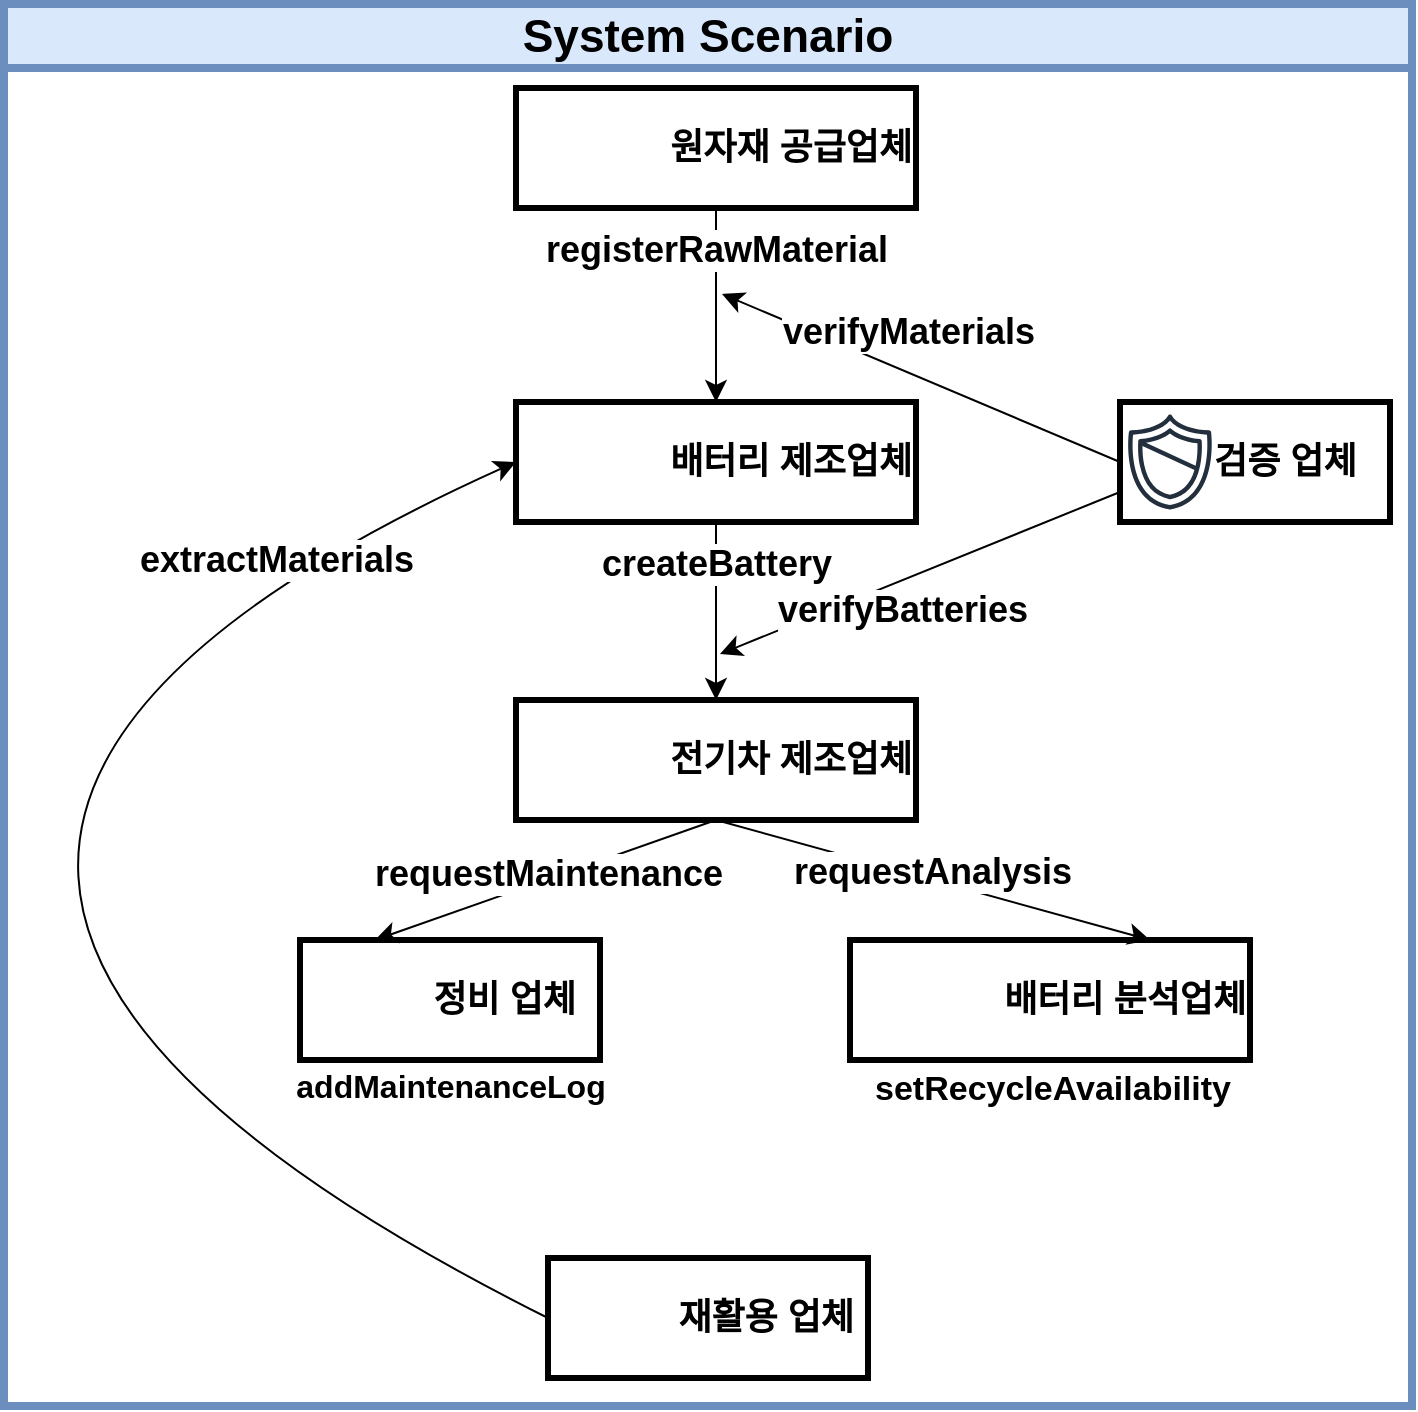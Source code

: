<mxfile version="24.7.17">
  <diagram name="페이지-1" id="_aSgN8ptDvo-KN75viGg">
    <mxGraphModel dx="1400" dy="1691" grid="0" gridSize="10" guides="1" tooltips="1" connect="1" arrows="1" fold="1" page="0" pageScale="1" pageWidth="827" pageHeight="1169" math="0" shadow="0">
      <root>
        <mxCell id="0" />
        <mxCell id="1" parent="0" />
        <mxCell id="p_-nyIwOdOY0o2xYQ9De-37" style="edgeStyle=none;curved=1;rounded=0;orthogonalLoop=1;jettySize=auto;html=1;exitX=0;exitY=0.5;exitDx=0;exitDy=0;fontSize=12;startSize=8;endSize=8;" parent="1" source="p_-nyIwOdOY0o2xYQ9De-5" edge="1">
          <mxGeometry relative="1" as="geometry">
            <mxPoint x="381" y="-290" as="targetPoint" />
          </mxGeometry>
        </mxCell>
        <mxCell id="p_-nyIwOdOY0o2xYQ9De-38" value="&lt;font style=&quot;font-size: 18px;&quot;&gt;&lt;b&gt;verifyMaterials&lt;/b&gt;&lt;/font&gt;" style="edgeLabel;html=1;align=center;verticalAlign=middle;resizable=0;points=[];fontSize=12;" parent="p_-nyIwOdOY0o2xYQ9De-37" vertex="1" connectable="0">
          <mxGeometry x="0.142" y="-1" relative="1" as="geometry">
            <mxPoint x="7" y="-16" as="offset" />
          </mxGeometry>
        </mxCell>
        <mxCell id="p_-nyIwOdOY0o2xYQ9De-40" style="edgeStyle=none;curved=1;rounded=0;orthogonalLoop=1;jettySize=auto;html=1;exitX=0;exitY=0.75;exitDx=0;exitDy=0;fontSize=12;startSize=8;endSize=8;" parent="1" source="p_-nyIwOdOY0o2xYQ9De-5" edge="1">
          <mxGeometry relative="1" as="geometry">
            <mxPoint x="380" y="-110" as="targetPoint" />
          </mxGeometry>
        </mxCell>
        <mxCell id="p_-nyIwOdOY0o2xYQ9De-41" value="&lt;font style=&quot;font-size: 18px;&quot;&gt;&lt;b&gt;verifyBatteries&lt;/b&gt;&lt;/font&gt;" style="edgeLabel;html=1;align=center;verticalAlign=middle;resizable=0;points=[];fontSize=12;" parent="p_-nyIwOdOY0o2xYQ9De-40" vertex="1" connectable="0">
          <mxGeometry x="-0.088" y="-3" relative="1" as="geometry">
            <mxPoint x="-17" y="25" as="offset" />
          </mxGeometry>
        </mxCell>
        <mxCell id="p_-nyIwOdOY0o2xYQ9De-45" value="&lt;span style=&quot;font-size: 23px;&quot;&gt;System Scenario&lt;/span&gt;" style="swimlane;whiteSpace=wrap;html=1;strokeColor=#6c8ebf;fillColor=#dae8fc;strokeWidth=4;startSize=32;" parent="1" vertex="1">
          <mxGeometry x="22" y="-435" width="704" height="701" as="geometry">
            <mxRectangle x="22" y="-435" width="145" height="30" as="alternateBounds" />
          </mxGeometry>
        </mxCell>
        <mxCell id="p_-nyIwOdOY0o2xYQ9De-4" value="&lt;font style=&quot;font-size: 18px;&quot;&gt;&lt;b&gt;원자재 공급업체&lt;/b&gt;&lt;/font&gt;" style="rounded=0;whiteSpace=wrap;html=1;align=right;strokeWidth=3;" parent="p_-nyIwOdOY0o2xYQ9De-45" vertex="1">
          <mxGeometry x="256" y="42" width="200" height="60" as="geometry" />
        </mxCell>
        <mxCell id="p_-nyIwOdOY0o2xYQ9De-11" value="" style="shape=image;html=1;verticalAlign=top;verticalLabelPosition=bottom;labelBackgroundColor=#ffffff;imageAspect=0;aspect=fixed;image=https://cdn3.iconfinder.com/data/icons/energy-and-power-glyph-24-px/24/Factory_industry_mill_power_plant_production_unit-128.png" parent="p_-nyIwOdOY0o2xYQ9De-45" vertex="1">
          <mxGeometry x="263" y="47" width="50" height="50" as="geometry" />
        </mxCell>
        <mxCell id="p_-nyIwOdOY0o2xYQ9De-5" value="&lt;font style=&quot;font-size: 18px;&quot;&gt;&lt;b&gt;&amp;nbsp; &amp;nbsp; &amp;nbsp; &amp;nbsp; &amp;nbsp;검증 업체&amp;nbsp;&amp;nbsp;&lt;/b&gt;&lt;/font&gt;" style="rounded=0;whiteSpace=wrap;html=1;align=left;strokeWidth=3;" parent="p_-nyIwOdOY0o2xYQ9De-45" vertex="1">
          <mxGeometry x="558" y="199" width="135" height="60" as="geometry" />
        </mxCell>
        <mxCell id="p_-nyIwOdOY0o2xYQ9De-12" value="" style="sketch=0;outlineConnect=0;fontColor=#232F3E;gradientColor=none;fillColor=#232F3D;strokeColor=none;dashed=0;verticalLabelPosition=bottom;verticalAlign=top;align=center;html=1;fontSize=12;fontStyle=0;aspect=fixed;pointerEvents=1;shape=mxgraph.aws4.shield2;" parent="p_-nyIwOdOY0o2xYQ9De-45" vertex="1">
          <mxGeometry x="558" y="204" width="50" height="50" as="geometry" />
        </mxCell>
        <mxCell id="p_-nyIwOdOY0o2xYQ9De-10" value="&lt;font style=&quot;font-size: 18px;&quot;&gt;&lt;b&gt;재활용 업체&amp;nbsp;&lt;/b&gt;&lt;/font&gt;" style="rounded=0;whiteSpace=wrap;html=1;align=right;strokeWidth=3;" parent="p_-nyIwOdOY0o2xYQ9De-45" vertex="1">
          <mxGeometry x="272" y="627" width="160" height="60" as="geometry" />
        </mxCell>
        <mxCell id="p_-nyIwOdOY0o2xYQ9De-17" value="" style="shape=image;html=1;verticalAlign=top;verticalLabelPosition=bottom;labelBackgroundColor=#ffffff;imageAspect=0;aspect=fixed;image=https://cdn0.iconfinder.com/data/icons/phosphor-duotone-vol-3/256/recycle-duotone-128.png" parent="p_-nyIwOdOY0o2xYQ9De-45" vertex="1">
          <mxGeometry x="278" y="632" width="50" height="50" as="geometry" />
        </mxCell>
        <mxCell id="p_-nyIwOdOY0o2xYQ9De-9" value="&lt;font style=&quot;font-size: 18px;&quot;&gt;&lt;b&gt;배터리 분석업체&lt;/b&gt;&lt;/font&gt;" style="rounded=0;whiteSpace=wrap;html=1;align=right;strokeWidth=3;" parent="p_-nyIwOdOY0o2xYQ9De-45" vertex="1">
          <mxGeometry x="423" y="468" width="200" height="60" as="geometry" />
        </mxCell>
        <mxCell id="p_-nyIwOdOY0o2xYQ9De-16" value="" style="shape=image;html=1;verticalAlign=top;verticalLabelPosition=bottom;labelBackgroundColor=#ffffff;imageAspect=0;aspect=fixed;image=https://cdn3.iconfinder.com/data/icons/geosm-e-commerce/48/logs-2-128.png" parent="p_-nyIwOdOY0o2xYQ9De-45" vertex="1">
          <mxGeometry x="428" y="471" width="60" height="60" as="geometry" />
        </mxCell>
        <mxCell id="p_-nyIwOdOY0o2xYQ9De-28" value="&lt;font style=&quot;font-size: 17px;&quot;&gt;&lt;b&gt;setRecycleAvailability&lt;/b&gt;&lt;/font&gt;" style="text;html=1;align=center;verticalAlign=middle;resizable=0;points=[];autosize=1;strokeColor=none;fillColor=none;fontSize=16;" parent="p_-nyIwOdOY0o2xYQ9De-45" vertex="1">
          <mxGeometry x="425.5" y="527" width="196" height="32" as="geometry" />
        </mxCell>
        <mxCell id="p_-nyIwOdOY0o2xYQ9De-8" value="&lt;font style=&quot;font-size: 18px;&quot;&gt;&lt;b&gt;정비 업체&amp;nbsp;&amp;nbsp;&lt;/b&gt;&lt;/font&gt;" style="rounded=0;whiteSpace=wrap;html=1;align=right;strokeWidth=3;" parent="p_-nyIwOdOY0o2xYQ9De-45" vertex="1">
          <mxGeometry x="148" y="468" width="150" height="60" as="geometry" />
        </mxCell>
        <mxCell id="p_-nyIwOdOY0o2xYQ9De-15" value="" style="shape=image;html=1;verticalAlign=top;verticalLabelPosition=bottom;labelBackgroundColor=#ffffff;imageAspect=0;aspect=fixed;image=https://cdn1.iconfinder.com/data/icons/ios-11-glyphs/30/maintenance-128.png" parent="p_-nyIwOdOY0o2xYQ9De-45" vertex="1">
          <mxGeometry x="155" y="476" width="50" height="50" as="geometry" />
        </mxCell>
        <mxCell id="p_-nyIwOdOY0o2xYQ9De-27" value="&lt;font style=&quot;font-size: 16px;&quot;&gt;&lt;b&gt;addMaintenanceLog&lt;/b&gt;&lt;/font&gt;" style="text;html=1;align=center;verticalAlign=middle;resizable=0;points=[];autosize=1;strokeColor=none;fillColor=none;fontSize=16;" parent="p_-nyIwOdOY0o2xYQ9De-45" vertex="1">
          <mxGeometry x="136.5" y="525" width="173" height="31" as="geometry" />
        </mxCell>
        <mxCell id="p_-nyIwOdOY0o2xYQ9De-24" style="edgeStyle=none;curved=1;rounded=0;orthogonalLoop=1;jettySize=auto;html=1;exitX=0.5;exitY=1;exitDx=0;exitDy=0;fontSize=12;startSize=8;endSize=8;entryX=0.75;entryY=0;entryDx=0;entryDy=0;" parent="p_-nyIwOdOY0o2xYQ9De-45" source="p_-nyIwOdOY0o2xYQ9De-7" target="p_-nyIwOdOY0o2xYQ9De-9" edge="1">
          <mxGeometry relative="1" as="geometry">
            <mxPoint x="446" y="419" as="targetPoint" />
          </mxGeometry>
        </mxCell>
        <mxCell id="y_Eu_Wxmn9HbcLYpdsyG-1" value="&lt;font style=&quot;font-size: 18px;&quot;&gt;&lt;b&gt;requestAnalysis&lt;/b&gt;&lt;/font&gt;" style="edgeLabel;html=1;align=center;verticalAlign=middle;resizable=0;points=[];fontSize=12;" parent="p_-nyIwOdOY0o2xYQ9De-24" vertex="1" connectable="0">
          <mxGeometry x="-0.231" y="1" relative="1" as="geometry">
            <mxPoint x="24" y="4" as="offset" />
          </mxGeometry>
        </mxCell>
        <mxCell id="p_-nyIwOdOY0o2xYQ9De-23" style="edgeStyle=none;curved=1;rounded=0;orthogonalLoop=1;jettySize=auto;html=1;exitX=0.5;exitY=1;exitDx=0;exitDy=0;entryX=0.25;entryY=0;entryDx=0;entryDy=0;fontSize=12;startSize=8;endSize=8;" parent="p_-nyIwOdOY0o2xYQ9De-45" source="p_-nyIwOdOY0o2xYQ9De-7" target="p_-nyIwOdOY0o2xYQ9De-8" edge="1">
          <mxGeometry relative="1" as="geometry" />
        </mxCell>
        <mxCell id="p_-nyIwOdOY0o2xYQ9De-25" value="&lt;font style=&quot;font-size: 18px;&quot;&gt;&lt;b&gt;requestMaintenance&lt;/b&gt;&lt;/font&gt;" style="edgeLabel;html=1;align=center;verticalAlign=middle;resizable=0;points=[];fontSize=12;" parent="p_-nyIwOdOY0o2xYQ9De-23" vertex="1" connectable="0">
          <mxGeometry x="-0.025" y="-3" relative="1" as="geometry">
            <mxPoint as="offset" />
          </mxGeometry>
        </mxCell>
        <mxCell id="p_-nyIwOdOY0o2xYQ9De-7" value="&lt;font style=&quot;font-size: 18px;&quot;&gt;&lt;b&gt;전기차 제조업체&lt;/b&gt;&lt;/font&gt;" style="rounded=0;whiteSpace=wrap;html=1;align=right;strokeWidth=3;" parent="p_-nyIwOdOY0o2xYQ9De-45" vertex="1">
          <mxGeometry x="256" y="348" width="200" height="60" as="geometry" />
        </mxCell>
        <mxCell id="p_-nyIwOdOY0o2xYQ9De-14" value="" style="shape=image;html=1;verticalAlign=top;verticalLabelPosition=bottom;labelBackgroundColor=#ffffff;imageAspect=0;aspect=fixed;image=https://cdn1.iconfinder.com/data/icons/science-technology-outline-24-px/24/electric_car_eco_car_electric_automobile_electric_powered_car_electric_vehicle-128.png" parent="p_-nyIwOdOY0o2xYQ9De-45" vertex="1">
          <mxGeometry x="263" y="353" width="50" height="50" as="geometry" />
        </mxCell>
        <mxCell id="p_-nyIwOdOY0o2xYQ9De-6" value="&lt;font style=&quot;font-size: 18px;&quot;&gt;&lt;b&gt;배터리 제조업체&lt;/b&gt;&lt;/font&gt;" style="rounded=0;whiteSpace=wrap;html=1;align=right;strokeWidth=3;" parent="p_-nyIwOdOY0o2xYQ9De-45" vertex="1">
          <mxGeometry x="256" y="199" width="200" height="60" as="geometry" />
        </mxCell>
        <mxCell id="p_-nyIwOdOY0o2xYQ9De-35" style="edgeStyle=none;curved=1;rounded=0;orthogonalLoop=1;jettySize=auto;html=1;entryX=0;entryY=0.5;entryDx=0;entryDy=0;fontSize=12;startSize=8;endSize=8;exitX=0;exitY=0.5;exitDx=0;exitDy=0;" parent="p_-nyIwOdOY0o2xYQ9De-45" source="p_-nyIwOdOY0o2xYQ9De-10" target="p_-nyIwOdOY0o2xYQ9De-6" edge="1">
          <mxGeometry relative="1" as="geometry">
            <Array as="points">
              <mxPoint x="-186" y="428" />
            </Array>
          </mxGeometry>
        </mxCell>
        <mxCell id="p_-nyIwOdOY0o2xYQ9De-36" value="&lt;font style=&quot;font-size: 18px;&quot;&gt;&lt;b&gt;extractMaterials&lt;/b&gt;&lt;/font&gt;" style="edgeLabel;html=1;align=center;verticalAlign=middle;resizable=0;points=[];fontSize=12;" parent="p_-nyIwOdOY0o2xYQ9De-35" vertex="1" connectable="0">
          <mxGeometry x="0.607" y="-16" relative="1" as="geometry">
            <mxPoint x="52" y="-46" as="offset" />
          </mxGeometry>
        </mxCell>
        <mxCell id="p_-nyIwOdOY0o2xYQ9De-13" value="" style="shape=image;html=1;verticalAlign=top;verticalLabelPosition=bottom;labelBackgroundColor=#ffffff;imageAspect=0;aspect=fixed;image=https://cdn3.iconfinder.com/data/icons/essential-pack/32/26-Battery_status-128.png" parent="p_-nyIwOdOY0o2xYQ9De-45" vertex="1">
          <mxGeometry x="265" y="204" width="50" height="50" as="geometry" />
        </mxCell>
        <mxCell id="p_-nyIwOdOY0o2xYQ9De-21" style="edgeStyle=none;curved=1;rounded=0;orthogonalLoop=1;jettySize=auto;html=1;exitX=0.5;exitY=1;exitDx=0;exitDy=0;entryX=0.5;entryY=0;entryDx=0;entryDy=0;fontSize=12;startSize=8;endSize=8;" parent="p_-nyIwOdOY0o2xYQ9De-45" source="p_-nyIwOdOY0o2xYQ9De-6" target="p_-nyIwOdOY0o2xYQ9De-7" edge="1">
          <mxGeometry relative="1" as="geometry" />
        </mxCell>
        <mxCell id="p_-nyIwOdOY0o2xYQ9De-22" value="&lt;font style=&quot;font-size: 18px;&quot;&gt;&lt;b&gt;createBattery&lt;/b&gt;&lt;/font&gt;" style="edgeLabel;html=1;align=center;verticalAlign=middle;resizable=0;points=[];fontSize=12;" parent="p_-nyIwOdOY0o2xYQ9De-21" vertex="1" connectable="0">
          <mxGeometry x="-0.277" relative="1" as="geometry">
            <mxPoint y="-11" as="offset" />
          </mxGeometry>
        </mxCell>
        <mxCell id="p_-nyIwOdOY0o2xYQ9De-18" style="edgeStyle=none;curved=1;rounded=0;orthogonalLoop=1;jettySize=auto;html=1;entryX=0.5;entryY=0;entryDx=0;entryDy=0;fontSize=12;startSize=8;endSize=8;" parent="p_-nyIwOdOY0o2xYQ9De-45" source="p_-nyIwOdOY0o2xYQ9De-4" target="p_-nyIwOdOY0o2xYQ9De-6" edge="1">
          <mxGeometry relative="1" as="geometry" />
        </mxCell>
        <mxCell id="p_-nyIwOdOY0o2xYQ9De-19" value="&lt;font style=&quot;font-size: 18px;&quot;&gt;&lt;b&gt;registerRawMaterial&lt;/b&gt;&lt;/font&gt;" style="edgeLabel;html=1;align=center;verticalAlign=middle;resizable=0;points=[];fontSize=12;" parent="p_-nyIwOdOY0o2xYQ9De-18" vertex="1" connectable="0">
          <mxGeometry x="-0.246" y="1" relative="1" as="geometry">
            <mxPoint x="-1" y="-16" as="offset" />
          </mxGeometry>
        </mxCell>
      </root>
    </mxGraphModel>
  </diagram>
</mxfile>
